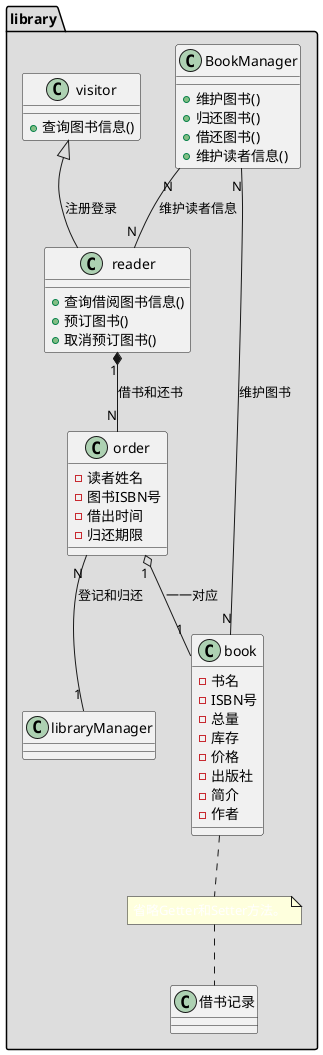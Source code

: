 @startuml

package "library" #DDDDDD {

	class BookManager {

		+维护图书()
		+归还图书()
		+借还图书()
		+维护读者信息()
	}
	class reader {

		+查询借阅图书信息()
		+预订图书()
		+取消预订图书()
	}
	class visitor {
		+查询图书信息()
	}

	class book {
	 	-书名
	 	-ISBN号
	 	-总量
	 	-库存
	 	-价格
	 	-出版社
	 	-简介
	 	-作者
	}

	class order {
	 	-读者姓名
	 	-图书ISBN号
	 	-借出时间
	 	-归还期限
	}

	 note "<color:white>省略Getter和Setter方法。</color>" as note1

	book .. note1
	note1 .. 借书记录
	visitor <|-- reader : 注册登录
	reader "1" *-- "N" order : 借书和还书
	order "1" o-- "1" book : 一一对应
	order "N" -- "1" libraryManager : 登记和归还
	BookManager "N" -- "N" book : 维护图书
	BookManager "N" -- "N" reader : 维护读者信息


}


@enduml